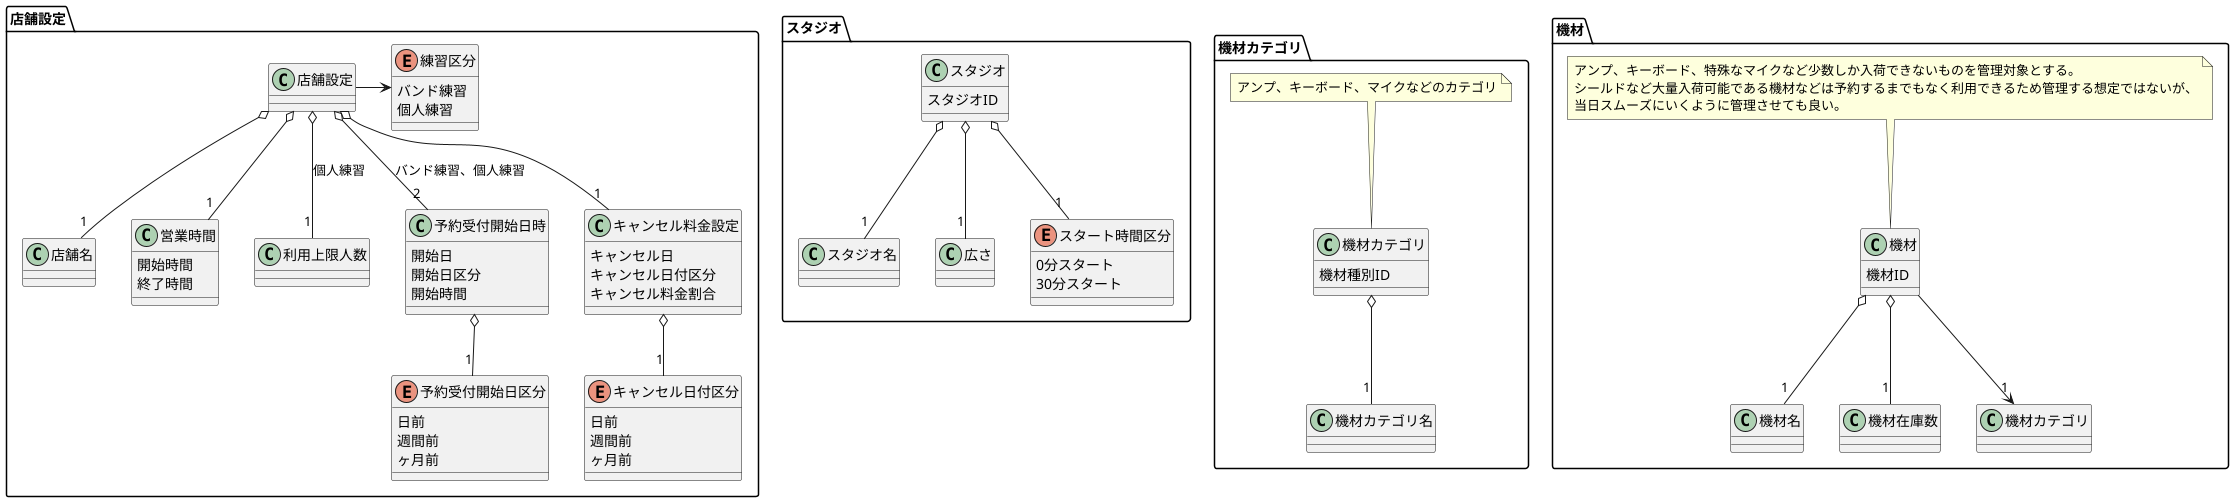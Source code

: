 @startuml DomainModel

package 店舗設定 {
    class 店舗設定
    
    class 店舗名

    class 営業時間 {
        開始時間
        終了時間
    }

    enum 練習区分 {
        バンド練習
        個人練習
    }
    
    class 利用上限人数

    class 予約受付開始日時 {
        開始日
        開始日区分
        開始時間
    }
    enum 予約受付開始日区分 {
        日前
        週間前
        ヶ月前
    }
    予約受付開始日時 o-- "1" 予約受付開始日区分

    class キャンセル料金設定 {
        キャンセル日
        キャンセル日付区分
        キャンセル料金割合
    }
    enum キャンセル日付区分 {
        日前
        週間前
        ヶ月前
    }
    キャンセル料金設定 o-- "1" キャンセル日付区分

    店舗設定 o-- "1" 店舗名
    店舗設定 o-- "1" 営業時間
    店舗設定 o-- "2" 予約受付開始日時 : バンド練習、個人練習
    店舗設定 o-- "1" 利用上限人数 : 個人練習
    店舗設定 o-- "1" キャンセル料金設定
    店舗設定 -> 練習区分
}

package スタジオ {
    class スタジオ {
        スタジオID
    }

    class スタジオ名
    class 広さ

    enum スタート時間区分 {
        0分スタート
        30分スタート
    }

    スタジオ o-- "1" スタジオ名
    スタジオ o-- "1" 広さ
    スタジオ o-- "1" スタート時間区分
}

package 機材カテゴリ {
    class 機材カテゴリ {
        機材種別ID
    }
    class 機材カテゴリ名
    機材カテゴリ o-- "1" 機材カテゴリ名

    note top of 機材カテゴリ
    アンプ、キーボード、マイクなどのカテゴリ
    end note
}

package 機材 {
    class 機材 {
        機材ID
    }
    class 機材名
    class 機材在庫数
    
    機材 --> "1" 機材カテゴリ
    機材 o-- "1" 機材名
    機材 o-- "1" 機材在庫数

    note top of 機材
    アンプ、キーボード、特殊なマイクなど少数しか入荷できないものを管理対象とする。
    シールドなど大量入荷可能である機材などは予約するまでもなく利用できるため管理する想定ではないが、
    当日スムーズにいくように管理させても良い。
    end note
}

@enduml
